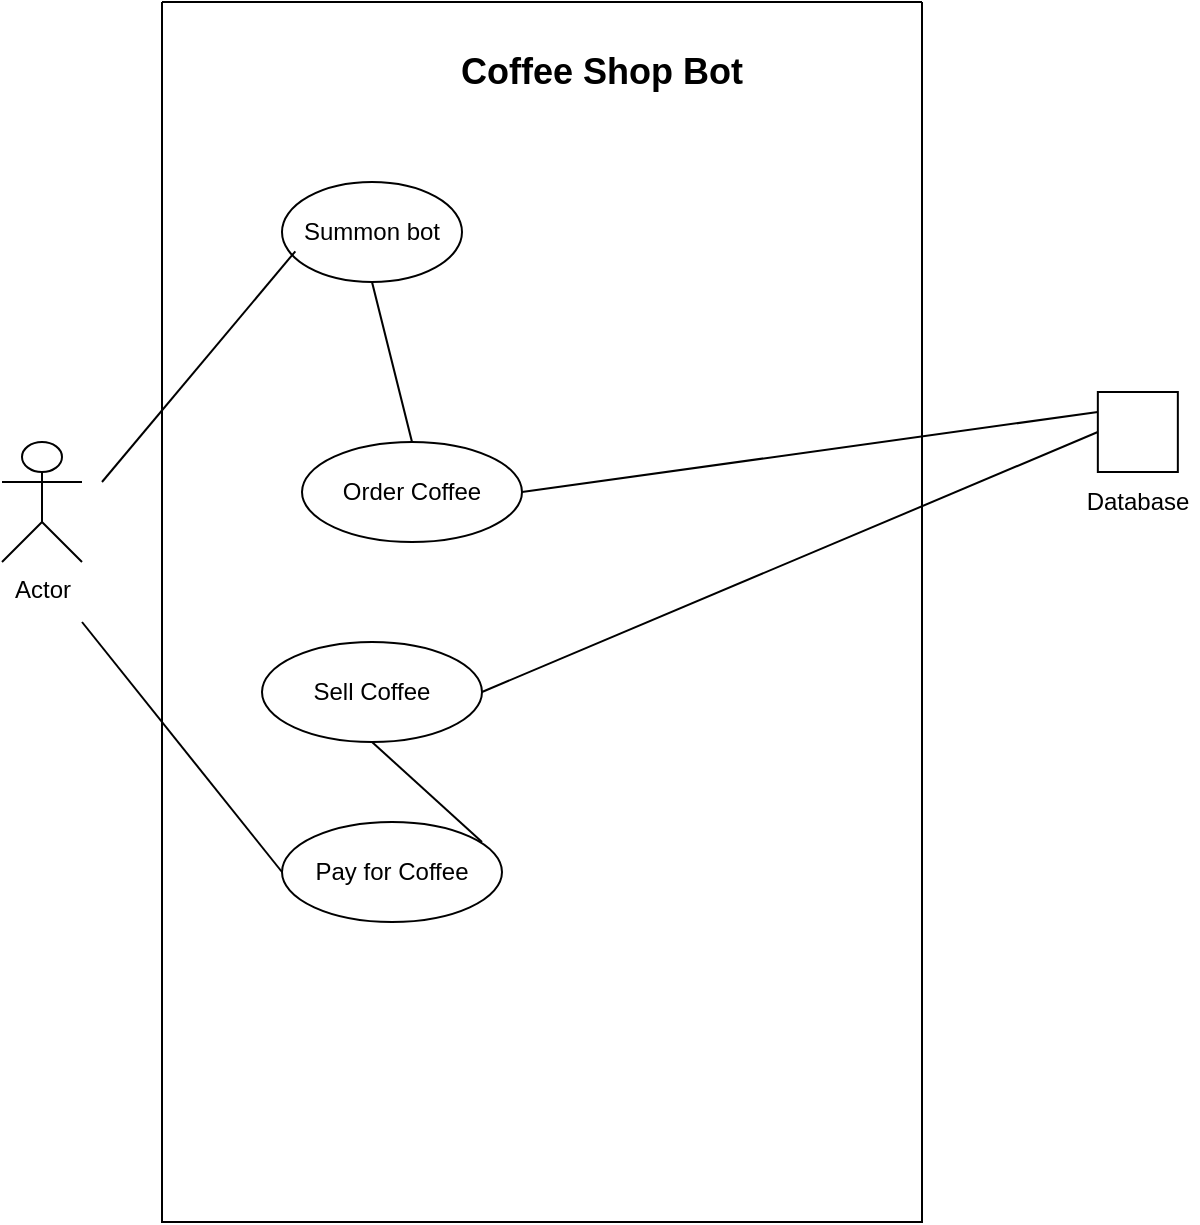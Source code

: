 <mxfile version="16.6.4" type="github">
  <diagram id="C5RBs43oDa-KdzZeNtuy" name="Page-1">
    <mxGraphModel dx="718" dy="508" grid="1" gridSize="10" guides="1" tooltips="1" connect="1" arrows="1" fold="1" page="1" pageScale="1" pageWidth="827" pageHeight="1169" math="0" shadow="0">
      <root>
        <mxCell id="WIyWlLk6GJQsqaUBKTNV-0" />
        <mxCell id="WIyWlLk6GJQsqaUBKTNV-1" parent="WIyWlLk6GJQsqaUBKTNV-0" />
        <mxCell id="J_BU-mP6Q_C5gwyvmjtZ-0" value="" style="swimlane;startSize=0;" parent="WIyWlLk6GJQsqaUBKTNV-1" vertex="1">
          <mxGeometry x="150" y="130" width="380" height="610" as="geometry" />
        </mxCell>
        <mxCell id="J_BU-mP6Q_C5gwyvmjtZ-1" value="&lt;h2&gt;Coffee Shop Bot&lt;/h2&gt;" style="text;html=1;strokeColor=none;fillColor=none;align=center;verticalAlign=middle;whiteSpace=wrap;rounded=0;" parent="J_BU-mP6Q_C5gwyvmjtZ-0" vertex="1">
          <mxGeometry x="120" y="20" width="200" height="30" as="geometry" />
        </mxCell>
        <mxCell id="J_BU-mP6Q_C5gwyvmjtZ-10" value="Summon bot" style="ellipse;whiteSpace=wrap;html=1;" parent="J_BU-mP6Q_C5gwyvmjtZ-0" vertex="1">
          <mxGeometry x="60" y="90" width="90" height="50" as="geometry" />
        </mxCell>
        <mxCell id="J_BU-mP6Q_C5gwyvmjtZ-15" value="Order Coffee" style="ellipse;whiteSpace=wrap;html=1;" parent="J_BU-mP6Q_C5gwyvmjtZ-0" vertex="1">
          <mxGeometry x="70" y="220" width="110" height="50" as="geometry" />
        </mxCell>
        <mxCell id="J_BU-mP6Q_C5gwyvmjtZ-20" value="Sell Coffee" style="ellipse;whiteSpace=wrap;html=1;" parent="J_BU-mP6Q_C5gwyvmjtZ-0" vertex="1">
          <mxGeometry x="50" y="320" width="110" height="50" as="geometry" />
        </mxCell>
        <mxCell id="J_BU-mP6Q_C5gwyvmjtZ-21" value="Pay for Coffee" style="ellipse;whiteSpace=wrap;html=1;" parent="J_BU-mP6Q_C5gwyvmjtZ-0" vertex="1">
          <mxGeometry x="60" y="410" width="110" height="50" as="geometry" />
        </mxCell>
        <mxCell id="0JEc9_yzkZEO-4LmcdvK-1" value="" style="endArrow=none;html=1;rounded=0;entryX=0.5;entryY=1;entryDx=0;entryDy=0;exitX=0.5;exitY=0;exitDx=0;exitDy=0;" edge="1" parent="J_BU-mP6Q_C5gwyvmjtZ-0" source="J_BU-mP6Q_C5gwyvmjtZ-15" target="J_BU-mP6Q_C5gwyvmjtZ-10">
          <mxGeometry width="50" height="50" relative="1" as="geometry">
            <mxPoint x="180" y="430" as="sourcePoint" />
            <mxPoint x="230" y="380" as="targetPoint" />
          </mxGeometry>
        </mxCell>
        <mxCell id="0JEc9_yzkZEO-4LmcdvK-4" value="" style="endArrow=none;html=1;rounded=0;entryX=0;entryY=0.5;entryDx=0;entryDy=0;" edge="1" parent="J_BU-mP6Q_C5gwyvmjtZ-0" target="J_BU-mP6Q_C5gwyvmjtZ-21">
          <mxGeometry width="50" height="50" relative="1" as="geometry">
            <mxPoint x="-40" y="310" as="sourcePoint" />
            <mxPoint x="50" y="410" as="targetPoint" />
          </mxGeometry>
        </mxCell>
        <mxCell id="0JEc9_yzkZEO-4LmcdvK-5" value="" style="endArrow=none;html=1;rounded=0;entryX=0.5;entryY=1;entryDx=0;entryDy=0;" edge="1" parent="J_BU-mP6Q_C5gwyvmjtZ-0" target="J_BU-mP6Q_C5gwyvmjtZ-20">
          <mxGeometry width="50" height="50" relative="1" as="geometry">
            <mxPoint x="160" y="420" as="sourcePoint" />
            <mxPoint x="210" y="370" as="targetPoint" />
          </mxGeometry>
        </mxCell>
        <mxCell id="J_BU-mP6Q_C5gwyvmjtZ-8" value="Actor" style="shape=umlActor;verticalLabelPosition=bottom;verticalAlign=top;html=1;outlineConnect=0;" parent="WIyWlLk6GJQsqaUBKTNV-1" vertex="1">
          <mxGeometry x="70" y="350" width="40" height="60" as="geometry" />
        </mxCell>
        <mxCell id="J_BU-mP6Q_C5gwyvmjtZ-14" value="Database" style="text;html=1;strokeColor=none;fillColor=none;align=center;verticalAlign=middle;whiteSpace=wrap;rounded=0;" parent="WIyWlLk6GJQsqaUBKTNV-1" vertex="1">
          <mxGeometry x="607.92" y="365" width="60" height="30" as="geometry" />
        </mxCell>
        <mxCell id="i3bn0T6qQGXoADsRuVsi-0" value="" style="rounded=0;whiteSpace=wrap;html=1;" parent="WIyWlLk6GJQsqaUBKTNV-1" vertex="1">
          <mxGeometry x="617.92" y="325" width="40" height="40" as="geometry" />
        </mxCell>
        <mxCell id="0JEc9_yzkZEO-4LmcdvK-0" value="" style="endArrow=none;html=1;rounded=0;entryX=0.074;entryY=0.693;entryDx=0;entryDy=0;entryPerimeter=0;" edge="1" parent="WIyWlLk6GJQsqaUBKTNV-1" target="J_BU-mP6Q_C5gwyvmjtZ-10">
          <mxGeometry width="50" height="50" relative="1" as="geometry">
            <mxPoint x="120" y="370" as="sourcePoint" />
            <mxPoint x="170" y="320" as="targetPoint" />
          </mxGeometry>
        </mxCell>
        <mxCell id="0JEc9_yzkZEO-4LmcdvK-2" value="" style="endArrow=none;html=1;rounded=0;entryX=0;entryY=0.25;entryDx=0;entryDy=0;exitX=1;exitY=0.5;exitDx=0;exitDy=0;" edge="1" parent="WIyWlLk6GJQsqaUBKTNV-1" source="J_BU-mP6Q_C5gwyvmjtZ-15" target="i3bn0T6qQGXoADsRuVsi-0">
          <mxGeometry width="50" height="50" relative="1" as="geometry">
            <mxPoint x="350" y="540" as="sourcePoint" />
            <mxPoint x="400" y="490" as="targetPoint" />
          </mxGeometry>
        </mxCell>
        <mxCell id="0JEc9_yzkZEO-4LmcdvK-3" value="" style="endArrow=none;html=1;rounded=0;entryX=0;entryY=0.5;entryDx=0;entryDy=0;exitX=1;exitY=0.5;exitDx=0;exitDy=0;" edge="1" parent="WIyWlLk6GJQsqaUBKTNV-1" source="J_BU-mP6Q_C5gwyvmjtZ-20" target="i3bn0T6qQGXoADsRuVsi-0">
          <mxGeometry width="50" height="50" relative="1" as="geometry">
            <mxPoint x="360" y="500" as="sourcePoint" />
            <mxPoint x="410" y="450" as="targetPoint" />
          </mxGeometry>
        </mxCell>
      </root>
    </mxGraphModel>
  </diagram>
</mxfile>
